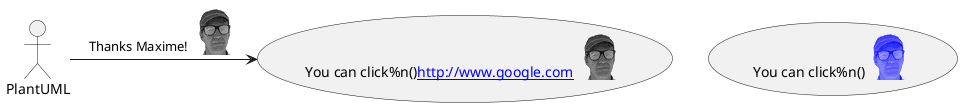 {
  "sha1": "ss6rwkweeiex0c3ffvzvfmhcwlxh1rx",
  "insertion": {
    "when": "2024-06-04T17:28:45.403Z",
    "user": "plantuml@gmail.com"
  }
}
@startuml
sprite $maxime [48x48/16z] {
nLRPjjiW34niWrRy_vzR3SA-QGrftwhZ91myaaOB8g_NVv3jA9NA-z_0EwivH8Nslu4F4dExn8sFhwR5_OQcdjVNajTnMrOLY6AvhU3lWGLG5KfOcgqKsBIZ
zVAXNSDiJcZp3tJOzzPQRCKEBym7V31IWDi9QSPQPdWDd2UwdIt5FPHSQ9PBJ-iQjXrFIWkDnfC8n1XmCQ1lE9RjdAHeixJ-YHqEeZkU-AFZPS17ZNCPyJpx
wD01RpTSTPHQ_OdVOpjQpNlEzPQisuJFhaXFfzF06LXu4fRmglkpURoJwOsc7dLgaNWcebehklHFwU4nSK2Ogg2q7OtF9E1tq3crC8Uvm70uEBjoBRMgFviv
2jMirb88JhYPde95A1IRT1nxCmjZ325fQ2Omgw4mwT0zaYcEjs1Cg98qm4Dcze_89YidchW9oc49PtisQ8apIA85qLOovJoBo1OBrubz4I9Ll5K7c_I0yn1X
FFiJvowCvP71kUrFL1VHJmuCQQzcsE-MUvP8ydSsjGhc7_0XeeJ2GRMhyJORcwXDQen9WbOEfw4mdG_zJRBG35SoA9eEqNTt3P7V93OM4wucdZDA7j-nivgu
r1KoHEvJD3X5LCjxXOVzwpZsp59PJkZamqbya5hI1w5F_aEehY-oEu3B1rI_N4aa7tm6dBxSaqLwQlWJNxzSU5NuLhZeyzh-bkr57y6Ysaiy6zzDCIHSdQk0
tsgNKRfEFl2wkd_b1t-R3xpD_nPiDVdyA6GTpXXBTub_0G00
}

actor PlantUML
usecase (map) as "You can click%n()[[http://www.google.com]] <$maxime>"
usecase (map2) as "You can click%n()[[http://www.google.com <$maxime>]]"
PlantUML -> map : Thanks Maxime! <$maxime>
@enduml
